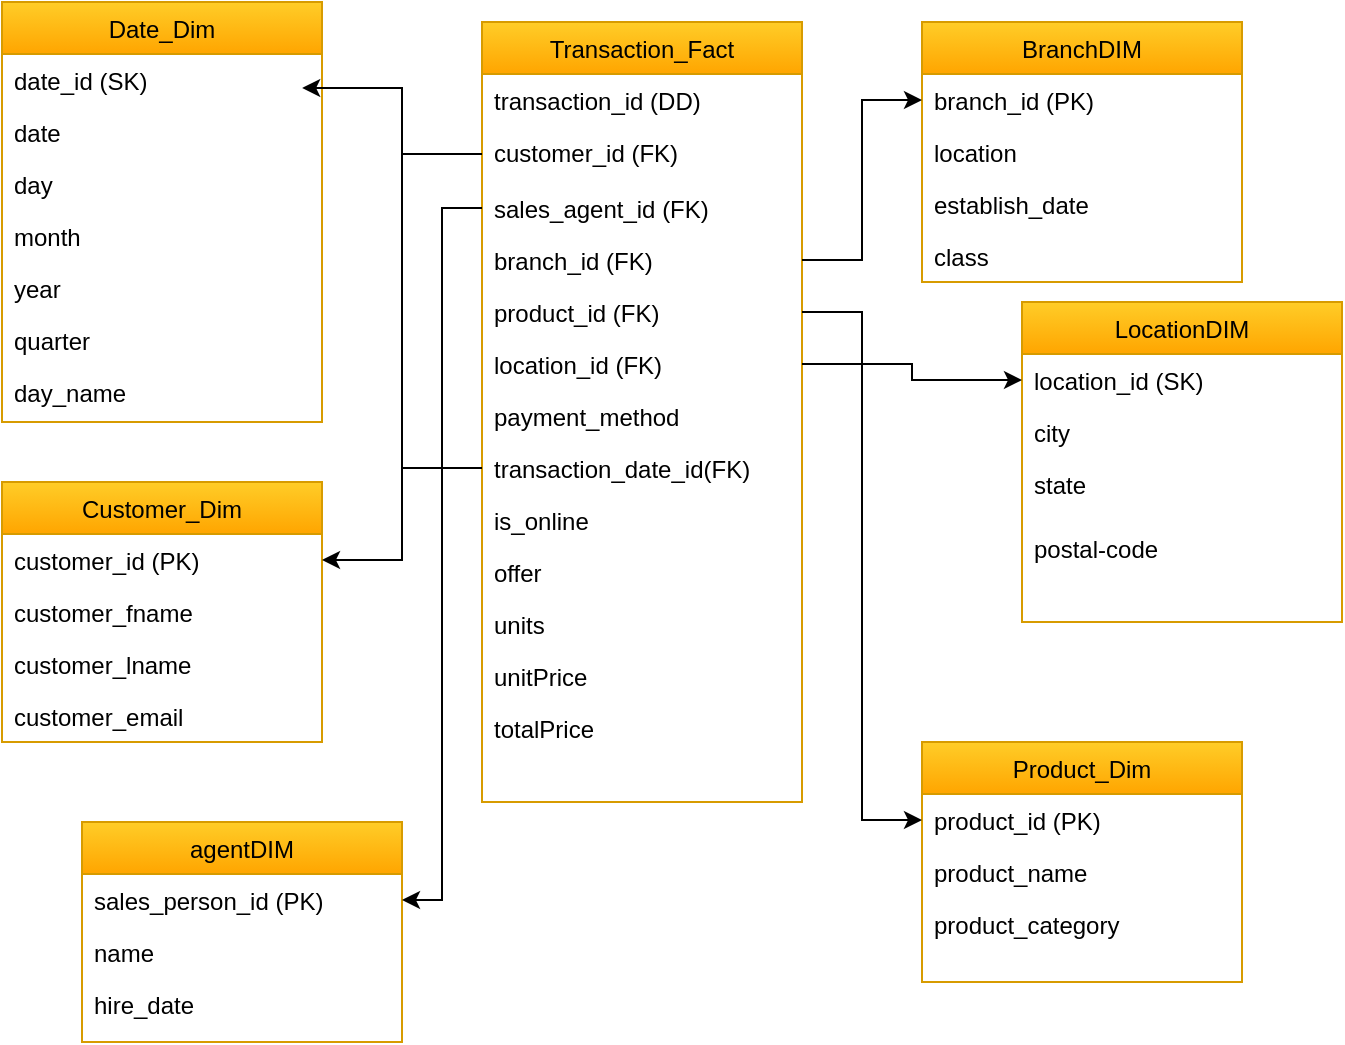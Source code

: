 <mxfile version="24.2.5" type="device">
  <diagram id="C5RBs43oDa-KdzZeNtuy" name="Page-1">
    <mxGraphModel dx="1050" dy="1798" grid="1" gridSize="10" guides="1" tooltips="1" connect="1" arrows="1" fold="1" page="1" pageScale="1" pageWidth="827" pageHeight="1169" math="0" shadow="0">
      <root>
        <mxCell id="WIyWlLk6GJQsqaUBKTNV-0" />
        <mxCell id="WIyWlLk6GJQsqaUBKTNV-1" parent="WIyWlLk6GJQsqaUBKTNV-0" />
        <mxCell id="cVLcB30AwRILhtcYXm7A-12" value="Transaction_Fact" style="swimlane;fontStyle=0;align=center;verticalAlign=top;childLayout=stackLayout;horizontal=1;startSize=26;horizontalStack=0;resizeParent=1;resizeLast=0;collapsible=1;marginBottom=0;rounded=0;shadow=0;strokeWidth=1;fillColor=#ffcd28;strokeColor=#d79b00;gradientColor=#ffa500;" parent="WIyWlLk6GJQsqaUBKTNV-1" vertex="1">
          <mxGeometry x="350" y="-1110" width="160" height="390" as="geometry">
            <mxRectangle x="550" y="140" width="160" height="26" as="alternateBounds" />
          </mxGeometry>
        </mxCell>
        <mxCell id="cVLcB30AwRILhtcYXm7A-13" value="transaction_id (DD)" style="text;align=left;verticalAlign=top;spacingLeft=4;spacingRight=4;overflow=hidden;rotatable=0;points=[[0,0.5],[1,0.5]];portConstraint=eastwest;" parent="cVLcB30AwRILhtcYXm7A-12" vertex="1">
          <mxGeometry y="26" width="160" height="26" as="geometry" />
        </mxCell>
        <mxCell id="cVLcB30AwRILhtcYXm7A-14" value="customer_id (FK)" style="text;align=left;verticalAlign=top;spacingLeft=4;spacingRight=4;overflow=hidden;rotatable=0;points=[[0,0.5],[1,0.5]];portConstraint=eastwest;rounded=0;shadow=0;html=0;" parent="cVLcB30AwRILhtcYXm7A-12" vertex="1">
          <mxGeometry y="52" width="160" height="28" as="geometry" />
        </mxCell>
        <mxCell id="cVLcB30AwRILhtcYXm7A-15" value="sales_agent_id (FK)" style="text;align=left;verticalAlign=top;spacingLeft=4;spacingRight=4;overflow=hidden;rotatable=0;points=[[0,0.5],[1,0.5]];portConstraint=eastwest;rounded=0;shadow=0;html=0;" parent="cVLcB30AwRILhtcYXm7A-12" vertex="1">
          <mxGeometry y="80" width="160" height="26" as="geometry" />
        </mxCell>
        <mxCell id="cVLcB30AwRILhtcYXm7A-16" value="branch_id (FK)" style="text;align=left;verticalAlign=top;spacingLeft=4;spacingRight=4;overflow=hidden;rotatable=0;points=[[0,0.5],[1,0.5]];portConstraint=eastwest;" parent="cVLcB30AwRILhtcYXm7A-12" vertex="1">
          <mxGeometry y="106" width="160" height="26" as="geometry" />
        </mxCell>
        <mxCell id="cVLcB30AwRILhtcYXm7A-17" value="product_id (FK)" style="text;align=left;verticalAlign=top;spacingLeft=4;spacingRight=4;overflow=hidden;rotatable=0;points=[[0,0.5],[1,0.5]];portConstraint=eastwest;rounded=0;shadow=0;html=0;" parent="cVLcB30AwRILhtcYXm7A-12" vertex="1">
          <mxGeometry y="132" width="160" height="26" as="geometry" />
        </mxCell>
        <mxCell id="cVLcB30AwRILhtcYXm7A-18" value="location_id (FK)" style="text;align=left;verticalAlign=top;spacingLeft=4;spacingRight=4;overflow=hidden;rotatable=0;points=[[0,0.5],[1,0.5]];portConstraint=eastwest;" parent="cVLcB30AwRILhtcYXm7A-12" vertex="1">
          <mxGeometry y="158" width="160" height="26" as="geometry" />
        </mxCell>
        <mxCell id="cVLcB30AwRILhtcYXm7A-19" value="payment_method" style="text;align=left;verticalAlign=top;spacingLeft=4;spacingRight=4;overflow=hidden;rotatable=0;points=[[0,0.5],[1,0.5]];portConstraint=eastwest;rounded=0;shadow=0;html=0;" parent="cVLcB30AwRILhtcYXm7A-12" vertex="1">
          <mxGeometry y="184" width="160" height="26" as="geometry" />
        </mxCell>
        <mxCell id="cVLcB30AwRILhtcYXm7A-21" value="transaction_date_id(FK)" style="text;align=left;verticalAlign=top;spacingLeft=4;spacingRight=4;overflow=hidden;rotatable=0;points=[[0,0.5],[1,0.5]];portConstraint=eastwest;" parent="cVLcB30AwRILhtcYXm7A-12" vertex="1">
          <mxGeometry y="210" width="160" height="26" as="geometry" />
        </mxCell>
        <mxCell id="f0lOxCIDLnB1IhCy5YDk-0" value="is_online" style="text;align=left;verticalAlign=top;spacingLeft=4;spacingRight=4;overflow=hidden;rotatable=0;points=[[0,0.5],[1,0.5]];portConstraint=eastwest;rounded=0;shadow=0;html=0;" parent="cVLcB30AwRILhtcYXm7A-12" vertex="1">
          <mxGeometry y="236" width="160" height="26" as="geometry" />
        </mxCell>
        <mxCell id="B16T0GsLK5vq7wqVo0ZB-10" value="offer" style="text;align=left;verticalAlign=top;spacingLeft=4;spacingRight=4;overflow=hidden;rotatable=0;points=[[0,0.5],[1,0.5]];portConstraint=eastwest;rounded=0;shadow=0;html=0;" parent="cVLcB30AwRILhtcYXm7A-12" vertex="1">
          <mxGeometry y="262" width="160" height="26" as="geometry" />
        </mxCell>
        <mxCell id="B16T0GsLK5vq7wqVo0ZB-12" value="units" style="text;align=left;verticalAlign=top;spacingLeft=4;spacingRight=4;overflow=hidden;rotatable=0;points=[[0,0.5],[1,0.5]];portConstraint=eastwest;rounded=0;shadow=0;html=0;" parent="cVLcB30AwRILhtcYXm7A-12" vertex="1">
          <mxGeometry y="288" width="160" height="26" as="geometry" />
        </mxCell>
        <mxCell id="B16T0GsLK5vq7wqVo0ZB-13" value="unitPrice" style="text;align=left;verticalAlign=top;spacingLeft=4;spacingRight=4;overflow=hidden;rotatable=0;points=[[0,0.5],[1,0.5]];portConstraint=eastwest;rounded=0;shadow=0;html=0;" parent="cVLcB30AwRILhtcYXm7A-12" vertex="1">
          <mxGeometry y="314" width="160" height="26" as="geometry" />
        </mxCell>
        <mxCell id="B16T0GsLK5vq7wqVo0ZB-11" value="totalPrice" style="text;align=left;verticalAlign=top;spacingLeft=4;spacingRight=4;overflow=hidden;rotatable=0;points=[[0,0.5],[1,0.5]];portConstraint=eastwest;rounded=0;shadow=0;html=0;" parent="cVLcB30AwRILhtcYXm7A-12" vertex="1">
          <mxGeometry y="340" width="160" height="26" as="geometry" />
        </mxCell>
        <mxCell id="cVLcB30AwRILhtcYXm7A-41" value="BranchDIM" style="swimlane;fontStyle=0;align=center;verticalAlign=top;childLayout=stackLayout;horizontal=1;startSize=26;horizontalStack=0;resizeParent=1;resizeLast=0;collapsible=1;marginBottom=0;rounded=0;shadow=0;strokeWidth=1;fillColor=#ffcd28;strokeColor=#d79b00;gradientColor=#ffa500;" parent="WIyWlLk6GJQsqaUBKTNV-1" vertex="1">
          <mxGeometry x="570" y="-1110" width="160" height="130" as="geometry">
            <mxRectangle x="550" y="140" width="160" height="26" as="alternateBounds" />
          </mxGeometry>
        </mxCell>
        <mxCell id="cVLcB30AwRILhtcYXm7A-42" value="branch_id (PK)" style="text;align=left;verticalAlign=top;spacingLeft=4;spacingRight=4;overflow=hidden;rotatable=0;points=[[0,0.5],[1,0.5]];portConstraint=eastwest;" parent="cVLcB30AwRILhtcYXm7A-41" vertex="1">
          <mxGeometry y="26" width="160" height="26" as="geometry" />
        </mxCell>
        <mxCell id="cVLcB30AwRILhtcYXm7A-43" value="location" style="text;align=left;verticalAlign=top;spacingLeft=4;spacingRight=4;overflow=hidden;rotatable=0;points=[[0,0.5],[1,0.5]];portConstraint=eastwest;rounded=0;shadow=0;html=0;" parent="cVLcB30AwRILhtcYXm7A-41" vertex="1">
          <mxGeometry y="52" width="160" height="26" as="geometry" />
        </mxCell>
        <mxCell id="cVLcB30AwRILhtcYXm7A-44" value="establish_date" style="text;align=left;verticalAlign=top;spacingLeft=4;spacingRight=4;overflow=hidden;rotatable=0;points=[[0,0.5],[1,0.5]];portConstraint=eastwest;" parent="cVLcB30AwRILhtcYXm7A-41" vertex="1">
          <mxGeometry y="78" width="160" height="26" as="geometry" />
        </mxCell>
        <mxCell id="cVLcB30AwRILhtcYXm7A-45" value="class" style="text;align=left;verticalAlign=top;spacingLeft=4;spacingRight=4;overflow=hidden;rotatable=0;points=[[0,0.5],[1,0.5]];portConstraint=eastwest;rounded=0;shadow=0;html=0;" parent="cVLcB30AwRILhtcYXm7A-41" vertex="1">
          <mxGeometry y="104" width="160" height="26" as="geometry" />
        </mxCell>
        <mxCell id="cVLcB30AwRILhtcYXm7A-54" value="Customer_Dim" style="swimlane;fontStyle=0;align=center;verticalAlign=top;childLayout=stackLayout;horizontal=1;startSize=26;horizontalStack=0;resizeParent=1;resizeLast=0;collapsible=1;marginBottom=0;rounded=0;shadow=0;strokeWidth=1;fillColor=#ffcd28;strokeColor=#d79b00;gradientColor=#ffa500;" parent="WIyWlLk6GJQsqaUBKTNV-1" vertex="1">
          <mxGeometry x="110" y="-880" width="160" height="130" as="geometry">
            <mxRectangle x="550" y="140" width="160" height="26" as="alternateBounds" />
          </mxGeometry>
        </mxCell>
        <mxCell id="cVLcB30AwRILhtcYXm7A-55" value="customer_id (PK)" style="text;align=left;verticalAlign=top;spacingLeft=4;spacingRight=4;overflow=hidden;rotatable=0;points=[[0,0.5],[1,0.5]];portConstraint=eastwest;" parent="cVLcB30AwRILhtcYXm7A-54" vertex="1">
          <mxGeometry y="26" width="160" height="26" as="geometry" />
        </mxCell>
        <mxCell id="cVLcB30AwRILhtcYXm7A-56" value="customer_fname" style="text;align=left;verticalAlign=top;spacingLeft=4;spacingRight=4;overflow=hidden;rotatable=0;points=[[0,0.5],[1,0.5]];portConstraint=eastwest;rounded=0;shadow=0;html=0;" parent="cVLcB30AwRILhtcYXm7A-54" vertex="1">
          <mxGeometry y="52" width="160" height="26" as="geometry" />
        </mxCell>
        <mxCell id="cVLcB30AwRILhtcYXm7A-57" value="customer_lname" style="text;align=left;verticalAlign=top;spacingLeft=4;spacingRight=4;overflow=hidden;rotatable=0;points=[[0,0.5],[1,0.5]];portConstraint=eastwest;" parent="cVLcB30AwRILhtcYXm7A-54" vertex="1">
          <mxGeometry y="78" width="160" height="26" as="geometry" />
        </mxCell>
        <mxCell id="cVLcB30AwRILhtcYXm7A-58" value="customer_email" style="text;align=left;verticalAlign=top;spacingLeft=4;spacingRight=4;overflow=hidden;rotatable=0;points=[[0,0.5],[1,0.5]];portConstraint=eastwest;rounded=0;shadow=0;html=0;" parent="cVLcB30AwRILhtcYXm7A-54" vertex="1">
          <mxGeometry y="104" width="160" height="26" as="geometry" />
        </mxCell>
        <mxCell id="cVLcB30AwRILhtcYXm7A-59" value="Product_Dim" style="swimlane;fontStyle=0;align=center;verticalAlign=top;childLayout=stackLayout;horizontal=1;startSize=26;horizontalStack=0;resizeParent=1;resizeLast=0;collapsible=1;marginBottom=0;rounded=0;shadow=0;strokeWidth=1;fillColor=#ffcd28;strokeColor=#d79b00;gradientColor=#ffa500;" parent="WIyWlLk6GJQsqaUBKTNV-1" vertex="1">
          <mxGeometry x="570" y="-750" width="160" height="120" as="geometry">
            <mxRectangle x="550" y="140" width="160" height="26" as="alternateBounds" />
          </mxGeometry>
        </mxCell>
        <mxCell id="cVLcB30AwRILhtcYXm7A-60" value="product_id (PK)" style="text;align=left;verticalAlign=top;spacingLeft=4;spacingRight=4;overflow=hidden;rotatable=0;points=[[0,0.5],[1,0.5]];portConstraint=eastwest;" parent="cVLcB30AwRILhtcYXm7A-59" vertex="1">
          <mxGeometry y="26" width="160" height="26" as="geometry" />
        </mxCell>
        <mxCell id="cVLcB30AwRILhtcYXm7A-61" value="product_name" style="text;align=left;verticalAlign=top;spacingLeft=4;spacingRight=4;overflow=hidden;rotatable=0;points=[[0,0.5],[1,0.5]];portConstraint=eastwest;rounded=0;shadow=0;html=0;" parent="cVLcB30AwRILhtcYXm7A-59" vertex="1">
          <mxGeometry y="52" width="160" height="26" as="geometry" />
        </mxCell>
        <mxCell id="cVLcB30AwRILhtcYXm7A-62" value="product_category" style="text;align=left;verticalAlign=top;spacingLeft=4;spacingRight=4;overflow=hidden;rotatable=0;points=[[0,0.5],[1,0.5]];portConstraint=eastwest;" parent="cVLcB30AwRILhtcYXm7A-59" vertex="1">
          <mxGeometry y="78" width="160" height="26" as="geometry" />
        </mxCell>
        <mxCell id="cVLcB30AwRILhtcYXm7A-70" value="LocationDIM" style="swimlane;fontStyle=0;align=center;verticalAlign=top;childLayout=stackLayout;horizontal=1;startSize=26;horizontalStack=0;resizeParent=1;resizeLast=0;collapsible=1;marginBottom=0;rounded=0;shadow=0;strokeWidth=1;fillColor=#ffcd28;strokeColor=#d79b00;gradientColor=#ffa500;" parent="WIyWlLk6GJQsqaUBKTNV-1" vertex="1">
          <mxGeometry x="620" y="-970" width="160" height="160" as="geometry">
            <mxRectangle x="550" y="140" width="160" height="26" as="alternateBounds" />
          </mxGeometry>
        </mxCell>
        <mxCell id="cVLcB30AwRILhtcYXm7A-71" value="location_id (SK)" style="text;align=left;verticalAlign=top;spacingLeft=4;spacingRight=4;overflow=hidden;rotatable=0;points=[[0,0.5],[1,0.5]];portConstraint=eastwest;" parent="cVLcB30AwRILhtcYXm7A-70" vertex="1">
          <mxGeometry y="26" width="160" height="26" as="geometry" />
        </mxCell>
        <mxCell id="cVLcB30AwRILhtcYXm7A-72" value="city" style="text;align=left;verticalAlign=top;spacingLeft=4;spacingRight=4;overflow=hidden;rotatable=0;points=[[0,0.5],[1,0.5]];portConstraint=eastwest;" parent="cVLcB30AwRILhtcYXm7A-70" vertex="1">
          <mxGeometry y="52" width="160" height="26" as="geometry" />
        </mxCell>
        <mxCell id="cVLcB30AwRILhtcYXm7A-73" value="state" style="text;align=left;verticalAlign=top;spacingLeft=4;spacingRight=4;overflow=hidden;rotatable=0;points=[[0,0.5],[1,0.5]];portConstraint=eastwest;rounded=0;shadow=0;html=0;" parent="cVLcB30AwRILhtcYXm7A-70" vertex="1">
          <mxGeometry y="78" width="160" height="32" as="geometry" />
        </mxCell>
        <mxCell id="B16T0GsLK5vq7wqVo0ZB-8" value="postal-code" style="text;align=left;verticalAlign=top;spacingLeft=4;spacingRight=4;overflow=hidden;rotatable=0;points=[[0,0.5],[1,0.5]];portConstraint=eastwest;rounded=0;shadow=0;html=0;" parent="cVLcB30AwRILhtcYXm7A-70" vertex="1">
          <mxGeometry y="110" width="160" height="32" as="geometry" />
        </mxCell>
        <mxCell id="cVLcB30AwRILhtcYXm7A-75" value="Date_Dim" style="swimlane;fontStyle=0;align=center;verticalAlign=top;childLayout=stackLayout;horizontal=1;startSize=26;horizontalStack=0;resizeParent=1;resizeLast=0;collapsible=1;marginBottom=0;rounded=0;shadow=0;strokeWidth=1;fillColor=#ffcd28;strokeColor=#d79b00;gradientColor=#ffa500;" parent="WIyWlLk6GJQsqaUBKTNV-1" vertex="1">
          <mxGeometry x="110" y="-1120" width="160" height="210" as="geometry">
            <mxRectangle x="550" y="140" width="160" height="26" as="alternateBounds" />
          </mxGeometry>
        </mxCell>
        <mxCell id="cVLcB30AwRILhtcYXm7A-76" value="date_id (SK)" style="text;align=left;verticalAlign=top;spacingLeft=4;spacingRight=4;overflow=hidden;rotatable=0;points=[[0,0.5],[1,0.5]];portConstraint=eastwest;" parent="cVLcB30AwRILhtcYXm7A-75" vertex="1">
          <mxGeometry y="26" width="160" height="26" as="geometry" />
        </mxCell>
        <mxCell id="cVLcB30AwRILhtcYXm7A-77" value="date" style="text;align=left;verticalAlign=top;spacingLeft=4;spacingRight=4;overflow=hidden;rotatable=0;points=[[0,0.5],[1,0.5]];portConstraint=eastwest;" parent="cVLcB30AwRILhtcYXm7A-75" vertex="1">
          <mxGeometry y="52" width="160" height="26" as="geometry" />
        </mxCell>
        <mxCell id="cVLcB30AwRILhtcYXm7A-78" value="day" style="text;align=left;verticalAlign=top;spacingLeft=4;spacingRight=4;overflow=hidden;rotatable=0;points=[[0,0.5],[1,0.5]];portConstraint=eastwest;rounded=0;shadow=0;html=0;" parent="cVLcB30AwRILhtcYXm7A-75" vertex="1">
          <mxGeometry y="78" width="160" height="26" as="geometry" />
        </mxCell>
        <mxCell id="y67qyQX62hF-DJH0oDYO-1" value="month" style="text;align=left;verticalAlign=top;spacingLeft=4;spacingRight=4;overflow=hidden;rotatable=0;points=[[0,0.5],[1,0.5]];portConstraint=eastwest;rounded=0;shadow=0;html=0;" parent="cVLcB30AwRILhtcYXm7A-75" vertex="1">
          <mxGeometry y="104" width="160" height="26" as="geometry" />
        </mxCell>
        <mxCell id="y67qyQX62hF-DJH0oDYO-3" value="year" style="text;align=left;verticalAlign=top;spacingLeft=4;spacingRight=4;overflow=hidden;rotatable=0;points=[[0,0.5],[1,0.5]];portConstraint=eastwest;rounded=0;shadow=0;html=0;" parent="cVLcB30AwRILhtcYXm7A-75" vertex="1">
          <mxGeometry y="130" width="160" height="26" as="geometry" />
        </mxCell>
        <mxCell id="y67qyQX62hF-DJH0oDYO-2" value="quarter" style="text;align=left;verticalAlign=top;spacingLeft=4;spacingRight=4;overflow=hidden;rotatable=0;points=[[0,0.5],[1,0.5]];portConstraint=eastwest;rounded=0;shadow=0;html=0;" parent="cVLcB30AwRILhtcYXm7A-75" vertex="1">
          <mxGeometry y="156" width="160" height="26" as="geometry" />
        </mxCell>
        <mxCell id="y67qyQX62hF-DJH0oDYO-11" value="day_name" style="text;align=left;verticalAlign=top;spacingLeft=4;spacingRight=4;overflow=hidden;rotatable=0;points=[[0,0.5],[1,0.5]];portConstraint=eastwest;rounded=0;shadow=0;html=0;" parent="cVLcB30AwRILhtcYXm7A-75" vertex="1">
          <mxGeometry y="182" width="160" height="26" as="geometry" />
        </mxCell>
        <mxCell id="cVLcB30AwRILhtcYXm7A-98" value="agentDIM" style="swimlane;fontStyle=0;align=center;verticalAlign=top;childLayout=stackLayout;horizontal=1;startSize=26;horizontalStack=0;resizeParent=1;resizeLast=0;collapsible=1;marginBottom=0;rounded=0;shadow=0;strokeWidth=1;fillColor=#ffcd28;strokeColor=#d79b00;gradientColor=#ffa500;" parent="WIyWlLk6GJQsqaUBKTNV-1" vertex="1">
          <mxGeometry x="150" y="-710" width="160" height="110" as="geometry">
            <mxRectangle x="550" y="140" width="160" height="26" as="alternateBounds" />
          </mxGeometry>
        </mxCell>
        <mxCell id="cVLcB30AwRILhtcYXm7A-99" value="sales_person_id (PK)" style="text;align=left;verticalAlign=top;spacingLeft=4;spacingRight=4;overflow=hidden;rotatable=0;points=[[0,0.5],[1,0.5]];portConstraint=eastwest;" parent="cVLcB30AwRILhtcYXm7A-98" vertex="1">
          <mxGeometry y="26" width="160" height="26" as="geometry" />
        </mxCell>
        <mxCell id="cVLcB30AwRILhtcYXm7A-100" value="name" style="text;align=left;verticalAlign=top;spacingLeft=4;spacingRight=4;overflow=hidden;rotatable=0;points=[[0,0.5],[1,0.5]];portConstraint=eastwest;rounded=0;shadow=0;html=0;" parent="cVLcB30AwRILhtcYXm7A-98" vertex="1">
          <mxGeometry y="52" width="160" height="26" as="geometry" />
        </mxCell>
        <mxCell id="cVLcB30AwRILhtcYXm7A-101" value="hire_date" style="text;align=left;verticalAlign=top;spacingLeft=4;spacingRight=4;overflow=hidden;rotatable=0;points=[[0,0.5],[1,0.5]];portConstraint=eastwest;" parent="cVLcB30AwRILhtcYXm7A-98" vertex="1">
          <mxGeometry y="78" width="160" height="26" as="geometry" />
        </mxCell>
        <mxCell id="B16T0GsLK5vq7wqVo0ZB-15" style="edgeStyle=orthogonalEdgeStyle;rounded=0;orthogonalLoop=1;jettySize=auto;html=1;exitX=1;exitY=0.5;exitDx=0;exitDy=0;entryX=0;entryY=0.5;entryDx=0;entryDy=0;" parent="WIyWlLk6GJQsqaUBKTNV-1" source="cVLcB30AwRILhtcYXm7A-18" target="cVLcB30AwRILhtcYXm7A-71" edge="1">
          <mxGeometry relative="1" as="geometry" />
        </mxCell>
        <mxCell id="B16T0GsLK5vq7wqVo0ZB-18" style="edgeStyle=orthogonalEdgeStyle;rounded=0;orthogonalLoop=1;jettySize=auto;html=1;exitX=1;exitY=0.5;exitDx=0;exitDy=0;" parent="WIyWlLk6GJQsqaUBKTNV-1" source="cVLcB30AwRILhtcYXm7A-16" target="cVLcB30AwRILhtcYXm7A-42" edge="1">
          <mxGeometry relative="1" as="geometry" />
        </mxCell>
        <mxCell id="f0lOxCIDLnB1IhCy5YDk-1" style="edgeStyle=orthogonalEdgeStyle;rounded=0;orthogonalLoop=1;jettySize=auto;html=1;exitX=0;exitY=0.5;exitDx=0;exitDy=0;entryX=0.938;entryY=0.654;entryDx=0;entryDy=0;entryPerimeter=0;" parent="WIyWlLk6GJQsqaUBKTNV-1" source="cVLcB30AwRILhtcYXm7A-21" target="cVLcB30AwRILhtcYXm7A-76" edge="1">
          <mxGeometry relative="1" as="geometry" />
        </mxCell>
        <mxCell id="f0lOxCIDLnB1IhCy5YDk-3" style="edgeStyle=orthogonalEdgeStyle;rounded=0;orthogonalLoop=1;jettySize=auto;html=1;exitX=0;exitY=0.5;exitDx=0;exitDy=0;entryX=1;entryY=0.5;entryDx=0;entryDy=0;" parent="WIyWlLk6GJQsqaUBKTNV-1" source="cVLcB30AwRILhtcYXm7A-15" target="cVLcB30AwRILhtcYXm7A-99" edge="1">
          <mxGeometry relative="1" as="geometry" />
        </mxCell>
        <mxCell id="f0lOxCIDLnB1IhCy5YDk-4" style="edgeStyle=orthogonalEdgeStyle;rounded=0;orthogonalLoop=1;jettySize=auto;html=1;exitX=1;exitY=0.5;exitDx=0;exitDy=0;entryX=0;entryY=0.5;entryDx=0;entryDy=0;" parent="WIyWlLk6GJQsqaUBKTNV-1" source="cVLcB30AwRILhtcYXm7A-17" target="cVLcB30AwRILhtcYXm7A-60" edge="1">
          <mxGeometry relative="1" as="geometry">
            <mxPoint x="570" y="230" as="targetPoint" />
          </mxGeometry>
        </mxCell>
        <mxCell id="f0lOxCIDLnB1IhCy5YDk-5" style="edgeStyle=orthogonalEdgeStyle;rounded=0;orthogonalLoop=1;jettySize=auto;html=1;exitX=0;exitY=0.5;exitDx=0;exitDy=0;entryX=1;entryY=0.5;entryDx=0;entryDy=0;" parent="WIyWlLk6GJQsqaUBKTNV-1" source="cVLcB30AwRILhtcYXm7A-14" target="cVLcB30AwRILhtcYXm7A-55" edge="1">
          <mxGeometry relative="1" as="geometry" />
        </mxCell>
      </root>
    </mxGraphModel>
  </diagram>
</mxfile>
